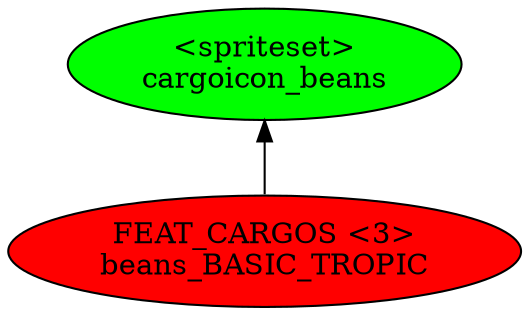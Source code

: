 digraph {
rankdir="BT"
cargoicon_beans [fillcolor=green style="filled" label="<spriteset>\ncargoicon_beans"]
beans_BASIC_TROPIC [fillcolor=red style="filled" label="FEAT_CARGOS <3>\nbeans_BASIC_TROPIC"]
beans_BASIC_TROPIC->cargoicon_beans
}
